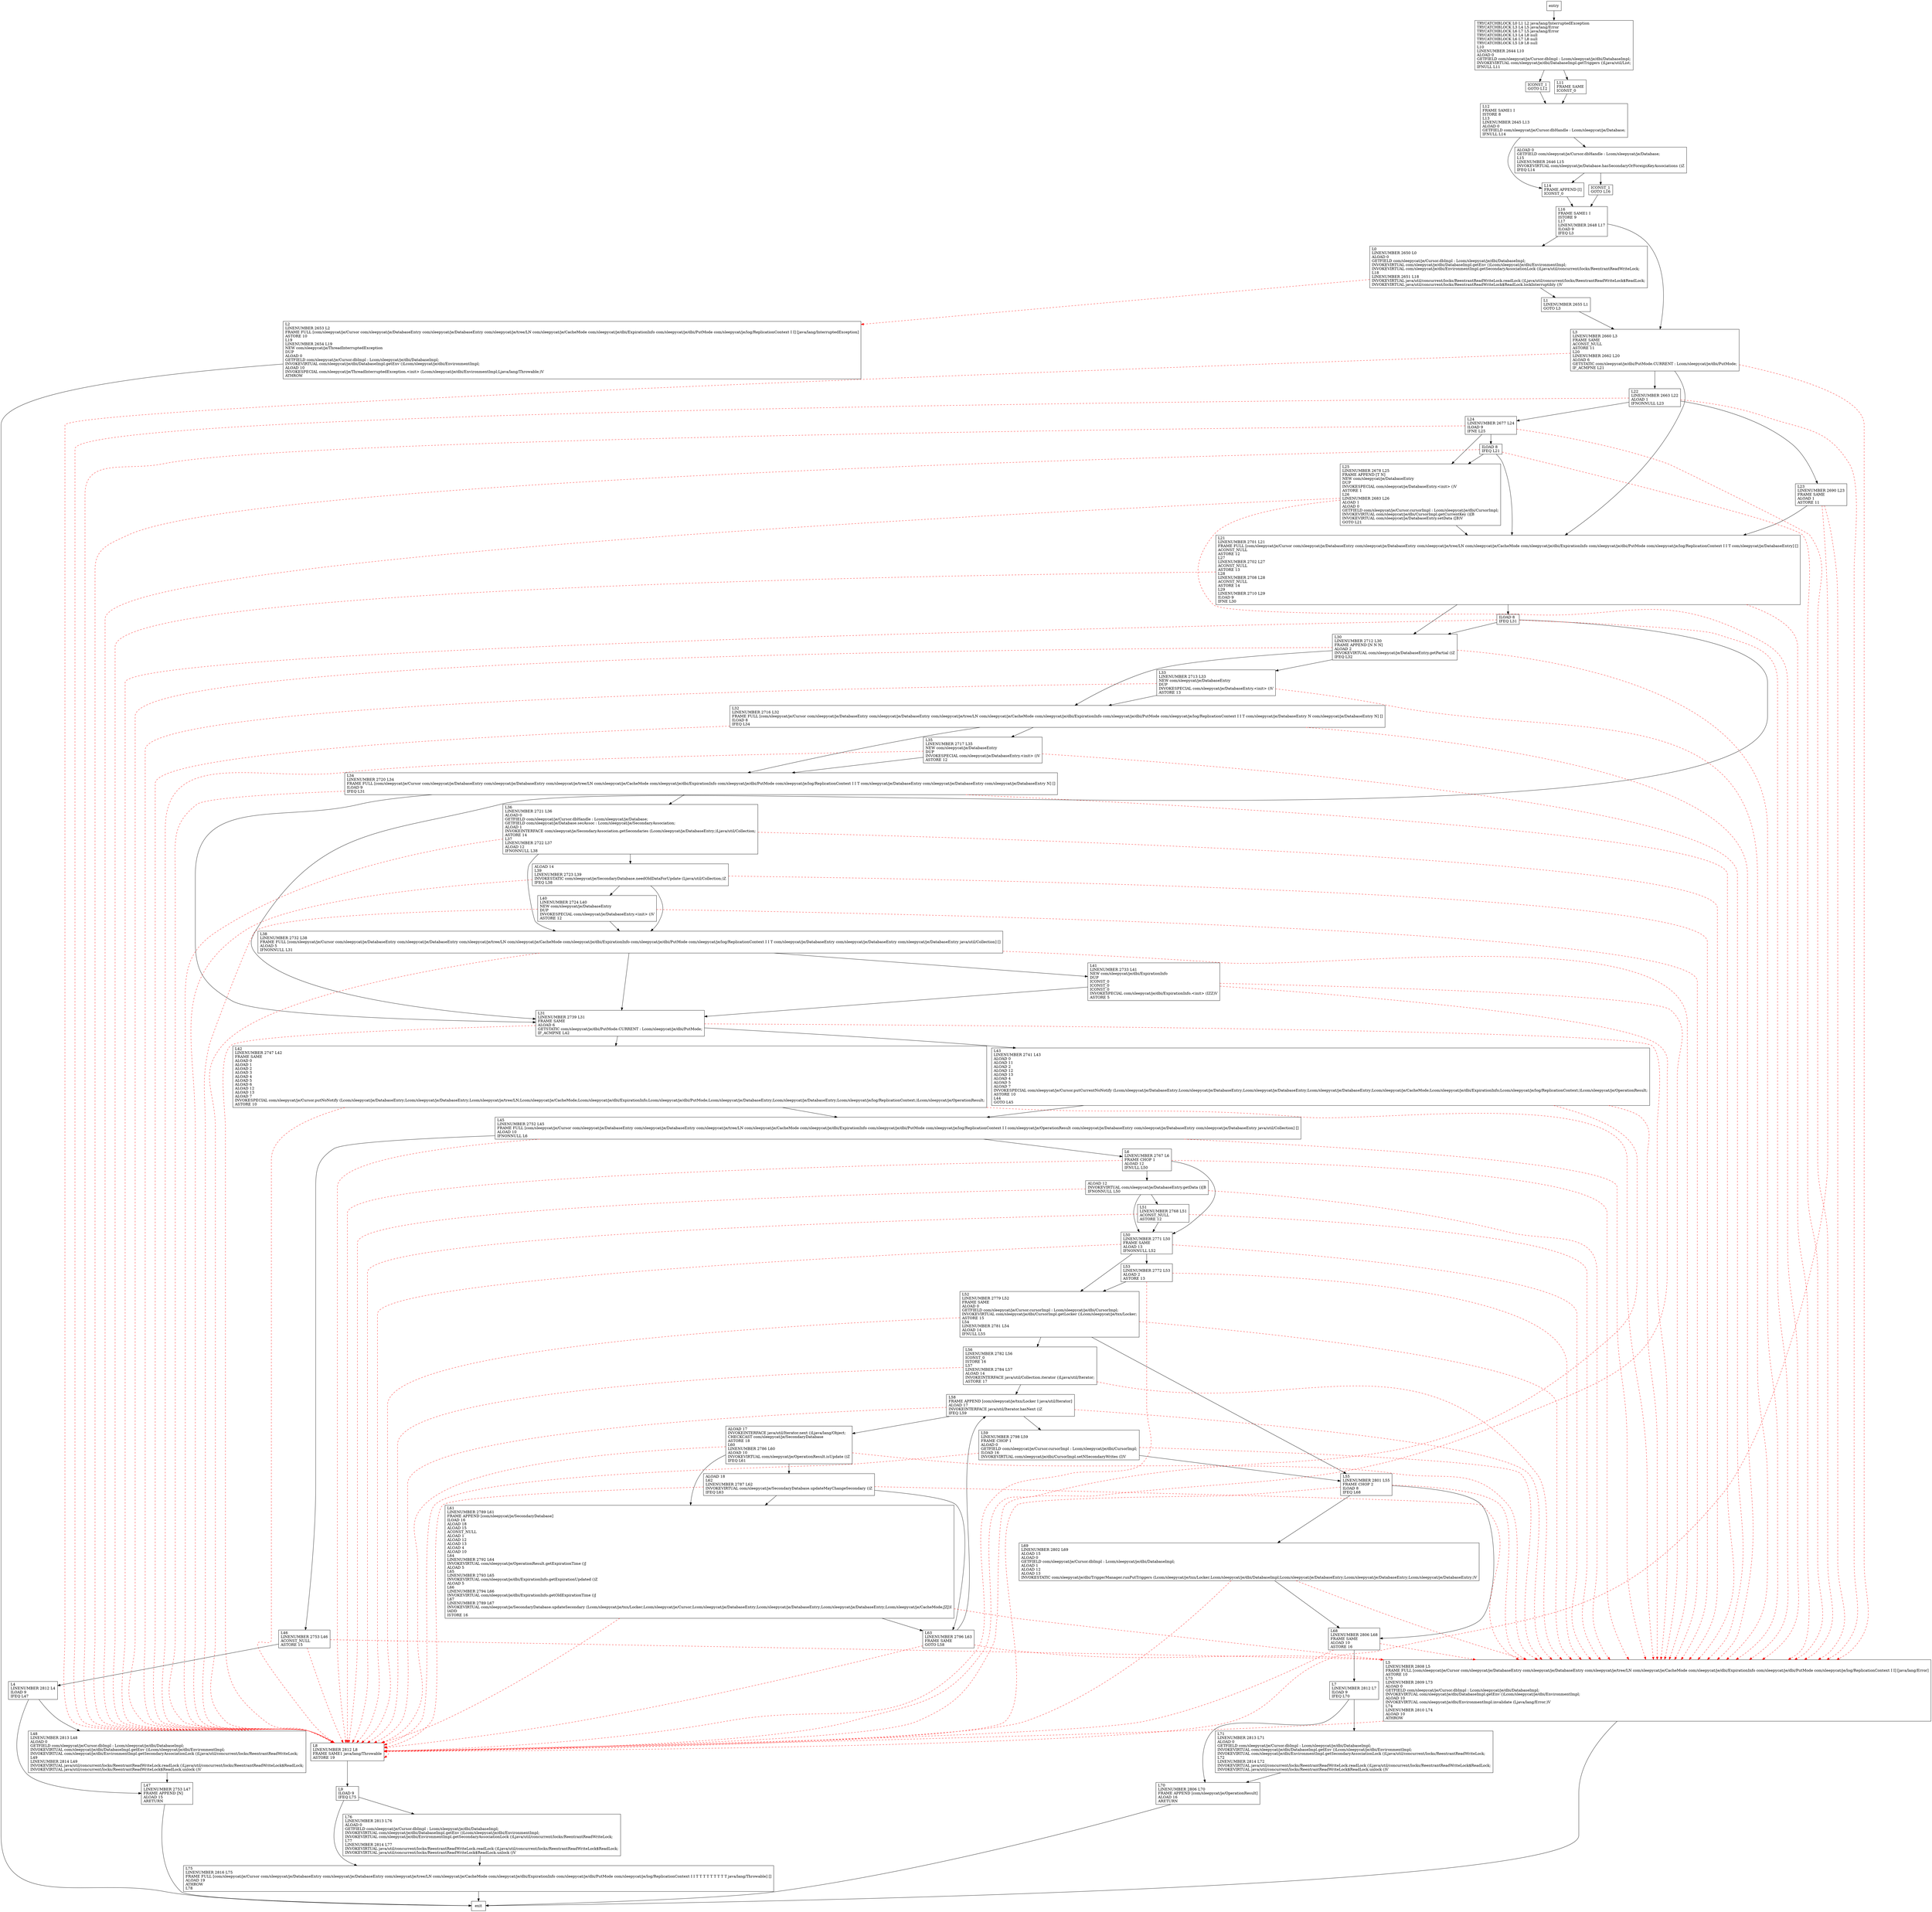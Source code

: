 digraph putNotify {
node [shape=record];
1267267469 [label="L75\lLINENUMBER 2816 L75\lFRAME FULL [com/sleepycat/je/Cursor com/sleepycat/je/DatabaseEntry com/sleepycat/je/DatabaseEntry com/sleepycat/je/tree/LN com/sleepycat/je/CacheMode com/sleepycat/je/dbi/ExpirationInfo com/sleepycat/je/dbi/PutMode com/sleepycat/je/log/ReplicationContext I I T T T T T T T T T java/lang/Throwable] []\lALOAD 19\lATHROW\lL78\l"];
495834474 [label="L47\lLINENUMBER 2753 L47\lFRAME APPEND [N]\lALOAD 15\lARETURN\l"];
1704029564 [label="L41\lLINENUMBER 2733 L41\lNEW com/sleepycat/je/dbi/ExpirationInfo\lDUP\lICONST_0\lICONST_0\lICONST_0\lINVOKESPECIAL com/sleepycat/je/dbi/ExpirationInfo.\<init\> (IZZ)V\lASTORE 5\l"];
1629438068 [label="L4\lLINENUMBER 2812 L4\lILOAD 9\lIFEQ L47\l"];
905723474 [label="L31\lLINENUMBER 2739 L31\lFRAME SAME\lALOAD 6\lGETSTATIC com/sleepycat/je/dbi/PutMode.CURRENT : Lcom/sleepycat/je/dbi/PutMode;\lIF_ACMPNE L42\l"];
2022926479 [label="L55\lLINENUMBER 2801 L55\lFRAME CHOP 2\lILOAD 8\lIFEQ L68\l"];
492438658 [label="L1\lLINENUMBER 2655 L1\lGOTO L3\l"];
1340752582 [label="L34\lLINENUMBER 2720 L34\lFRAME FULL [com/sleepycat/je/Cursor com/sleepycat/je/DatabaseEntry com/sleepycat/je/DatabaseEntry com/sleepycat/je/tree/LN com/sleepycat/je/CacheMode com/sleepycat/je/dbi/ExpirationInfo com/sleepycat/je/dbi/PutMode com/sleepycat/je/log/ReplicationContext I I T com/sleepycat/je/DatabaseEntry com/sleepycat/je/DatabaseEntry com/sleepycat/je/DatabaseEntry N] []\lILOAD 9\lIFEQ L31\l"];
127709585 [label="L63\lLINENUMBER 2796 L63\lFRAME SAME\lGOTO L58\l"];
1570429263 [label="L22\lLINENUMBER 2663 L22\lALOAD 1\lIFNONNULL L23\l"];
1343952158 [label="ALOAD 12\lINVOKEVIRTUAL com/sleepycat/je/DatabaseEntry.getData ()[B\lIFNONNULL L50\l"];
1276461325 [label="L42\lLINENUMBER 2747 L42\lFRAME SAME\lALOAD 0\lALOAD 1\lALOAD 2\lALOAD 3\lALOAD 4\lALOAD 5\lALOAD 6\lALOAD 12\lALOAD 13\lALOAD 7\lINVOKESPECIAL com/sleepycat/je/Cursor.putNoNotify (Lcom/sleepycat/je/DatabaseEntry;Lcom/sleepycat/je/DatabaseEntry;Lcom/sleepycat/je/tree/LN;Lcom/sleepycat/je/CacheMode;Lcom/sleepycat/je/dbi/ExpirationInfo;Lcom/sleepycat/je/dbi/PutMode;Lcom/sleepycat/je/DatabaseEntry;Lcom/sleepycat/je/DatabaseEntry;Lcom/sleepycat/je/log/ReplicationContext;)Lcom/sleepycat/je/OperationResult;\lASTORE 10\l"];
1418529537 [label="L40\lLINENUMBER 2724 L40\lNEW com/sleepycat/je/DatabaseEntry\lDUP\lINVOKESPECIAL com/sleepycat/je/DatabaseEntry.\<init\> ()V\lASTORE 12\l"];
374477864 [label="L25\lLINENUMBER 2678 L25\lFRAME APPEND [T N]\lNEW com/sleepycat/je/DatabaseEntry\lDUP\lINVOKESPECIAL com/sleepycat/je/DatabaseEntry.\<init\> ()V\lASTORE 1\lL26\lLINENUMBER 2683 L26\lALOAD 1\lALOAD 0\lGETFIELD com/sleepycat/je/Cursor.cursorImpl : Lcom/sleepycat/je/dbi/CursorImpl;\lINVOKEVIRTUAL com/sleepycat/je/dbi/CursorImpl.getCurrentKey ()[B\lINVOKEVIRTUAL com/sleepycat/je/DatabaseEntry.setData ([B)V\lGOTO L21\l"];
1490479038 [label="L76\lLINENUMBER 2813 L76\lALOAD 0\lGETFIELD com/sleepycat/je/Cursor.dbImpl : Lcom/sleepycat/je/dbi/DatabaseImpl;\lINVOKEVIRTUAL com/sleepycat/je/dbi/DatabaseImpl.getEnv ()Lcom/sleepycat/je/dbi/EnvironmentImpl;\lINVOKEVIRTUAL com/sleepycat/je/dbi/EnvironmentImpl.getSecondaryAssociationLock ()Ljava/util/concurrent/locks/ReentrantReadWriteLock;\lL77\lLINENUMBER 2814 L77\lINVOKEVIRTUAL java/util/concurrent/locks/ReentrantReadWriteLock.readLock ()Ljava/util/concurrent/locks/ReentrantReadWriteLock$ReadLock;\lINVOKEVIRTUAL java/util/concurrent/locks/ReentrantReadWriteLock$ReadLock.unlock ()V\l"];
1877681288 [label="L12\lFRAME SAME1 I\lISTORE 8\lL13\lLINENUMBER 2645 L13\lALOAD 0\lGETFIELD com/sleepycat/je/Cursor.dbHandle : Lcom/sleepycat/je/Database;\lIFNULL L14\l"];
2032097140 [label="L71\lLINENUMBER 2813 L71\lALOAD 0\lGETFIELD com/sleepycat/je/Cursor.dbImpl : Lcom/sleepycat/je/dbi/DatabaseImpl;\lINVOKEVIRTUAL com/sleepycat/je/dbi/DatabaseImpl.getEnv ()Lcom/sleepycat/je/dbi/EnvironmentImpl;\lINVOKEVIRTUAL com/sleepycat/je/dbi/EnvironmentImpl.getSecondaryAssociationLock ()Ljava/util/concurrent/locks/ReentrantReadWriteLock;\lL72\lLINENUMBER 2814 L72\lINVOKEVIRTUAL java/util/concurrent/locks/ReentrantReadWriteLock.readLock ()Ljava/util/concurrent/locks/ReentrantReadWriteLock$ReadLock;\lINVOKEVIRTUAL java/util/concurrent/locks/ReentrantReadWriteLock$ReadLock.unlock ()V\l"];
1893409401 [label="TRYCATCHBLOCK L0 L1 L2 java/lang/InterruptedException\lTRYCATCHBLOCK L3 L4 L5 java/lang/Error\lTRYCATCHBLOCK L6 L7 L5 java/lang/Error\lTRYCATCHBLOCK L3 L4 L8 null\lTRYCATCHBLOCK L6 L7 L8 null\lTRYCATCHBLOCK L5 L9 L8 null\lL10\lLINENUMBER 2644 L10\lALOAD 0\lGETFIELD com/sleepycat/je/Cursor.dbImpl : Lcom/sleepycat/je/dbi/DatabaseImpl;\lINVOKEVIRTUAL com/sleepycat/je/dbi/DatabaseImpl.getTriggers ()Ljava/util/List;\lIFNULL L11\l"];
749483713 [label="L5\lLINENUMBER 2808 L5\lFRAME FULL [com/sleepycat/je/Cursor com/sleepycat/je/DatabaseEntry com/sleepycat/je/DatabaseEntry com/sleepycat/je/tree/LN com/sleepycat/je/CacheMode com/sleepycat/je/dbi/ExpirationInfo com/sleepycat/je/dbi/PutMode com/sleepycat/je/log/ReplicationContext I I] [java/lang/Error]\lASTORE 10\lL73\lLINENUMBER 2809 L73\lALOAD 0\lGETFIELD com/sleepycat/je/Cursor.dbImpl : Lcom/sleepycat/je/dbi/DatabaseImpl;\lINVOKEVIRTUAL com/sleepycat/je/dbi/DatabaseImpl.getEnv ()Lcom/sleepycat/je/dbi/EnvironmentImpl;\lALOAD 10\lINVOKEVIRTUAL com/sleepycat/je/dbi/EnvironmentImpl.invalidate (Ljava/lang/Error;)V\lL74\lLINENUMBER 2810 L74\lALOAD 10\lATHROW\l"];
1638959471 [label="L43\lLINENUMBER 2741 L43\lALOAD 0\lALOAD 11\lALOAD 2\lALOAD 12\lALOAD 13\lALOAD 4\lALOAD 5\lALOAD 7\lINVOKESPECIAL com/sleepycat/je/Cursor.putCurrentNoNotify (Lcom/sleepycat/je/DatabaseEntry;Lcom/sleepycat/je/DatabaseEntry;Lcom/sleepycat/je/DatabaseEntry;Lcom/sleepycat/je/DatabaseEntry;Lcom/sleepycat/je/CacheMode;Lcom/sleepycat/je/dbi/ExpirationInfo;Lcom/sleepycat/je/log/ReplicationContext;)Lcom/sleepycat/je/OperationResult;\lASTORE 10\lL44\lGOTO L45\l"];
464580940 [label="L35\lLINENUMBER 2717 L35\lNEW com/sleepycat/je/DatabaseEntry\lDUP\lINVOKESPECIAL com/sleepycat/je/DatabaseEntry.\<init\> ()V\lASTORE 12\l"];
1439313388 [label="ALOAD 14\lL39\lLINENUMBER 2723 L39\lINVOKESTATIC com/sleepycat/je/SecondaryDatabase.needOldDataForUpdate (Ljava/util/Collection;)Z\lIFEQ L38\l"];
1291285616 [label="L23\lLINENUMBER 2690 L23\lFRAME SAME\lALOAD 1\lASTORE 11\l"];
63246601 [label="ALOAD 0\lGETFIELD com/sleepycat/je/Cursor.dbHandle : Lcom/sleepycat/je/Database;\lL15\lLINENUMBER 2646 L15\lINVOKEVIRTUAL com/sleepycat/je/Database.hasSecondaryOrForeignKeyAssociations ()Z\lIFEQ L14\l"];
968452861 [label="ICONST_1\lGOTO L12\l"];
1303048539 [label="L14\lFRAME APPEND [I]\lICONST_0\l"];
811608493 [label="L36\lLINENUMBER 2721 L36\lALOAD 0\lGETFIELD com/sleepycat/je/Cursor.dbHandle : Lcom/sleepycat/je/Database;\lGETFIELD com/sleepycat/je/Database.secAssoc : Lcom/sleepycat/je/SecondaryAssociation;\lALOAD 1\lINVOKEINTERFACE com/sleepycat/je/SecondaryAssociation.getSecondaries (Lcom/sleepycat/je/DatabaseEntry;)Ljava/util/Collection;\lASTORE 14\lL37\lLINENUMBER 2722 L37\lALOAD 12\lIFNONNULL L38\l"];
856264593 [label="L32\lLINENUMBER 2716 L32\lFRAME FULL [com/sleepycat/je/Cursor com/sleepycat/je/DatabaseEntry com/sleepycat/je/DatabaseEntry com/sleepycat/je/tree/LN com/sleepycat/je/CacheMode com/sleepycat/je/dbi/ExpirationInfo com/sleepycat/je/dbi/PutMode com/sleepycat/je/log/ReplicationContext I I T com/sleepycat/je/DatabaseEntry N com/sleepycat/je/DatabaseEntry N] []\lILOAD 8\lIFEQ L34\l"];
152119456 [label="L50\lLINENUMBER 2771 L50\lFRAME SAME\lALOAD 13\lIFNONNULL L52\l"];
614725555 [label="ALOAD 18\lL62\lLINENUMBER 2787 L62\lINVOKEVIRTUAL com/sleepycat/je/SecondaryDatabase.updateMayChangeSecondary ()Z\lIFEQ L63\l"];
1634838118 [label="ILOAD 8\lIFEQ L31\l"];
1240243336 [label="L38\lLINENUMBER 2732 L38\lFRAME FULL [com/sleepycat/je/Cursor com/sleepycat/je/DatabaseEntry com/sleepycat/je/DatabaseEntry com/sleepycat/je/tree/LN com/sleepycat/je/CacheMode com/sleepycat/je/dbi/ExpirationInfo com/sleepycat/je/dbi/PutMode com/sleepycat/je/log/ReplicationContext I I T com/sleepycat/je/DatabaseEntry com/sleepycat/je/DatabaseEntry com/sleepycat/je/DatabaseEntry java/util/Collection] []\lALOAD 5\lIFNONNULL L31\l"];
518580067 [label="L46\lLINENUMBER 2753 L46\lACONST_NULL\lASTORE 15\l"];
1960244673 [label="L69\lLINENUMBER 2802 L69\lALOAD 15\lALOAD 0\lGETFIELD com/sleepycat/je/Cursor.dbImpl : Lcom/sleepycat/je/dbi/DatabaseImpl;\lALOAD 1\lALOAD 12\lALOAD 13\lINVOKESTATIC com/sleepycat/je/dbi/TriggerManager.runPutTriggers (Lcom/sleepycat/je/txn/Locker;Lcom/sleepycat/je/dbi/DatabaseImpl;Lcom/sleepycat/je/DatabaseEntry;Lcom/sleepycat/je/DatabaseEntry;Lcom/sleepycat/je/DatabaseEntry;)V\l"];
1901690126 [label="ICONST_1\lGOTO L16\l"];
483419843 [label="L51\lLINENUMBER 2768 L51\lACONST_NULL\lASTORE 12\l"];
1743449295 [label="L56\lLINENUMBER 2782 L56\lICONST_0\lISTORE 16\lL57\lLINENUMBER 2784 L57\lALOAD 14\lINVOKEINTERFACE java/util/Collection.iterator ()Ljava/util/Iterator;\lASTORE 17\l"];
1201723593 [label="L16\lFRAME SAME1 I\lISTORE 9\lL17\lLINENUMBER 2648 L17\lILOAD 9\lIFEQ L3\l"];
1459065190 [label="L2\lLINENUMBER 2653 L2\lFRAME FULL [com/sleepycat/je/Cursor com/sleepycat/je/DatabaseEntry com/sleepycat/je/DatabaseEntry com/sleepycat/je/tree/LN com/sleepycat/je/CacheMode com/sleepycat/je/dbi/ExpirationInfo com/sleepycat/je/dbi/PutMode com/sleepycat/je/log/ReplicationContext I I] [java/lang/InterruptedException]\lASTORE 10\lL19\lLINENUMBER 2654 L19\lNEW com/sleepycat/je/ThreadInterruptedException\lDUP\lALOAD 0\lGETFIELD com/sleepycat/je/Cursor.dbImpl : Lcom/sleepycat/je/dbi/DatabaseImpl;\lINVOKEVIRTUAL com/sleepycat/je/dbi/DatabaseImpl.getEnv ()Lcom/sleepycat/je/dbi/EnvironmentImpl;\lALOAD 10\lINVOKESPECIAL com/sleepycat/je/ThreadInterruptedException.\<init\> (Lcom/sleepycat/je/dbi/EnvironmentImpl;Ljava/lang/Throwable;)V\lATHROW\l"];
396895647 [label="L8\lLINENUMBER 2812 L8\lFRAME SAME1 java/lang/Throwable\lASTORE 19\l"];
1871038134 [label="L52\lLINENUMBER 2779 L52\lFRAME SAME\lALOAD 0\lGETFIELD com/sleepycat/je/Cursor.cursorImpl : Lcom/sleepycat/je/dbi/CursorImpl;\lINVOKEVIRTUAL com/sleepycat/je/dbi/CursorImpl.getLocker ()Lcom/sleepycat/je/txn/Locker;\lASTORE 15\lL54\lLINENUMBER 2781 L54\lALOAD 14\lIFNULL L55\l"];
1808993630 [label="ALOAD 17\lINVOKEINTERFACE java/util/Iterator.next ()Ljava/lang/Object;\lCHECKCAST com/sleepycat/je/SecondaryDatabase\lASTORE 18\lL60\lLINENUMBER 2786 L60\lALOAD 10\lINVOKEVIRTUAL com/sleepycat/je/OperationResult.isUpdate ()Z\lIFEQ L61\l"];
962765149 [label="L58\lFRAME APPEND [com/sleepycat/je/txn/Locker I java/util/Iterator]\lALOAD 17\lINVOKEINTERFACE java/util/Iterator.hasNext ()Z\lIFEQ L59\l"];
1996277420 [label="L21\lLINENUMBER 2701 L21\lFRAME FULL [com/sleepycat/je/Cursor com/sleepycat/je/DatabaseEntry com/sleepycat/je/DatabaseEntry com/sleepycat/je/tree/LN com/sleepycat/je/CacheMode com/sleepycat/je/dbi/ExpirationInfo com/sleepycat/je/dbi/PutMode com/sleepycat/je/log/ReplicationContext I I T com/sleepycat/je/DatabaseEntry] []\lACONST_NULL\lASTORE 12\lL27\lLINENUMBER 2702 L27\lACONST_NULL\lASTORE 13\lL28\lLINENUMBER 2708 L28\lACONST_NULL\lASTORE 14\lL29\lLINENUMBER 2710 L29\lILOAD 9\lIFNE L30\l"];
1542393464 [label="L59\lLINENUMBER 2798 L59\lFRAME CHOP 1\lALOAD 0\lGETFIELD com/sleepycat/je/Cursor.cursorImpl : Lcom/sleepycat/je/dbi/CursorImpl;\lILOAD 16\lINVOKEVIRTUAL com/sleepycat/je/dbi/CursorImpl.setNSecondaryWrites (I)V\l"];
1119497983 [label="L68\lLINENUMBER 2806 L68\lFRAME SAME\lALOAD 10\lASTORE 16\l"];
2071395872 [label="L48\lLINENUMBER 2813 L48\lALOAD 0\lGETFIELD com/sleepycat/je/Cursor.dbImpl : Lcom/sleepycat/je/dbi/DatabaseImpl;\lINVOKEVIRTUAL com/sleepycat/je/dbi/DatabaseImpl.getEnv ()Lcom/sleepycat/je/dbi/EnvironmentImpl;\lINVOKEVIRTUAL com/sleepycat/je/dbi/EnvironmentImpl.getSecondaryAssociationLock ()Ljava/util/concurrent/locks/ReentrantReadWriteLock;\lL49\lLINENUMBER 2814 L49\lINVOKEVIRTUAL java/util/concurrent/locks/ReentrantReadWriteLock.readLock ()Ljava/util/concurrent/locks/ReentrantReadWriteLock$ReadLock;\lINVOKEVIRTUAL java/util/concurrent/locks/ReentrantReadWriteLock$ReadLock.unlock ()V\l"];
212846750 [label="L7\lLINENUMBER 2812 L7\lILOAD 9\lIFEQ L70\l"];
1268822063 [label="L11\lFRAME SAME\lICONST_0\l"];
1752536284 [label="L30\lLINENUMBER 2712 L30\lFRAME APPEND [N N N]\lALOAD 2\lINVOKEVIRTUAL com/sleepycat/je/DatabaseEntry.getPartial ()Z\lIFEQ L32\l"];
1990005084 [label="L0\lLINENUMBER 2650 L0\lALOAD 0\lGETFIELD com/sleepycat/je/Cursor.dbImpl : Lcom/sleepycat/je/dbi/DatabaseImpl;\lINVOKEVIRTUAL com/sleepycat/je/dbi/DatabaseImpl.getEnv ()Lcom/sleepycat/je/dbi/EnvironmentImpl;\lINVOKEVIRTUAL com/sleepycat/je/dbi/EnvironmentImpl.getSecondaryAssociationLock ()Ljava/util/concurrent/locks/ReentrantReadWriteLock;\lL18\lLINENUMBER 2651 L18\lINVOKEVIRTUAL java/util/concurrent/locks/ReentrantReadWriteLock.readLock ()Ljava/util/concurrent/locks/ReentrantReadWriteLock$ReadLock;\lINVOKEVIRTUAL java/util/concurrent/locks/ReentrantReadWriteLock$ReadLock.lockInterruptibly ()V\l"];
1876015054 [label="L53\lLINENUMBER 2772 L53\lALOAD 2\lASTORE 13\l"];
101415907 [label="ILOAD 8\lIFEQ L21\l"];
2140580139 [label="L3\lLINENUMBER 2660 L3\lFRAME SAME\lACONST_NULL\lASTORE 11\lL20\lLINENUMBER 2662 L20\lALOAD 6\lGETSTATIC com/sleepycat/je/dbi/PutMode.CURRENT : Lcom/sleepycat/je/dbi/PutMode;\lIF_ACMPNE L21\l"];
1596411136 [label="L33\lLINENUMBER 2713 L33\lNEW com/sleepycat/je/DatabaseEntry\lDUP\lINVOKESPECIAL com/sleepycat/je/DatabaseEntry.\<init\> ()V\lASTORE 13\l"];
231775159 [label="L24\lLINENUMBER 2677 L24\lILOAD 9\lIFNE L25\l"];
1895603853 [label="L45\lLINENUMBER 2752 L45\lFRAME FULL [com/sleepycat/je/Cursor com/sleepycat/je/DatabaseEntry com/sleepycat/je/DatabaseEntry com/sleepycat/je/tree/LN com/sleepycat/je/CacheMode com/sleepycat/je/dbi/ExpirationInfo com/sleepycat/je/dbi/PutMode com/sleepycat/je/log/ReplicationContext I I com/sleepycat/je/OperationResult com/sleepycat/je/DatabaseEntry com/sleepycat/je/DatabaseEntry com/sleepycat/je/DatabaseEntry java/util/Collection] []\lALOAD 10\lIFNONNULL L6\l"];
1186655891 [label="L6\lLINENUMBER 2767 L6\lFRAME CHOP 1\lALOAD 12\lIFNULL L50\l"];
149407675 [label="L61\lLINENUMBER 2789 L61\lFRAME APPEND [com/sleepycat/je/SecondaryDatabase]\lILOAD 16\lALOAD 18\lALOAD 15\lACONST_NULL\lALOAD 1\lALOAD 12\lALOAD 13\lALOAD 4\lALOAD 10\lL64\lLINENUMBER 2792 L64\lINVOKEVIRTUAL com/sleepycat/je/OperationResult.getExpirationTime ()J\lALOAD 5\lL65\lLINENUMBER 2793 L65\lINVOKEVIRTUAL com/sleepycat/je/dbi/ExpirationInfo.getExpirationUpdated ()Z\lALOAD 5\lL66\lLINENUMBER 2794 L66\lINVOKEVIRTUAL com/sleepycat/je/dbi/ExpirationInfo.getOldExpirationTime ()J\lL67\lLINENUMBER 2789 L67\lINVOKEVIRTUAL com/sleepycat/je/SecondaryDatabase.updateSecondary (Lcom/sleepycat/je/txn/Locker;Lcom/sleepycat/je/Cursor;Lcom/sleepycat/je/DatabaseEntry;Lcom/sleepycat/je/DatabaseEntry;Lcom/sleepycat/je/DatabaseEntry;Lcom/sleepycat/je/CacheMode;JZJ)I\lIADD\lISTORE 16\l"];
468541951 [label="L70\lLINENUMBER 2806 L70\lFRAME APPEND [com/sleepycat/je/OperationResult]\lALOAD 16\lARETURN\l"];
1526666133 [label="L9\lILOAD 9\lIFEQ L75\l"];
entry;
exit;
1267267469 -> exit
495834474 -> exit
1704029564 -> 396895647 [style=dashed, color=red]
1704029564 -> 905723474
1704029564 -> 749483713 [style=dashed, color=red]
1629438068 -> 495834474
1629438068 -> 2071395872
905723474 -> 396895647 [style=dashed, color=red]
905723474 -> 1638959471
905723474 -> 749483713 [style=dashed, color=red]
905723474 -> 1276461325
2022926479 -> 396895647 [style=dashed, color=red]
2022926479 -> 1119497983
2022926479 -> 749483713 [style=dashed, color=red]
2022926479 -> 1960244673
492438658 -> 2140580139
1340752582 -> 396895647 [style=dashed, color=red]
1340752582 -> 905723474
1340752582 -> 749483713 [style=dashed, color=red]
1340752582 -> 811608493
127709585 -> 396895647 [style=dashed, color=red]
127709585 -> 962765149
127709585 -> 749483713 [style=dashed, color=red]
1570429263 -> 1291285616
1570429263 -> 396895647 [style=dashed, color=red]
1570429263 -> 231775159
1570429263 -> 749483713 [style=dashed, color=red]
1343952158 -> 152119456
1343952158 -> 396895647 [style=dashed, color=red]
1343952158 -> 483419843
1343952158 -> 749483713 [style=dashed, color=red]
1276461325 -> 396895647 [style=dashed, color=red]
1276461325 -> 1895603853
1276461325 -> 749483713 [style=dashed, color=red]
1418529537 -> 396895647 [style=dashed, color=red]
1418529537 -> 1240243336
1418529537 -> 749483713 [style=dashed, color=red]
374477864 -> 396895647 [style=dashed, color=red]
374477864 -> 1996277420
374477864 -> 749483713 [style=dashed, color=red]
1490479038 -> 1267267469
1877681288 -> 63246601
1877681288 -> 1303048539
2032097140 -> 468541951
1893409401 -> 1268822063
1893409401 -> 968452861
749483713 -> exit
749483713 -> 396895647 [style=dashed, color=red]
1638959471 -> 396895647 [style=dashed, color=red]
1638959471 -> 1895603853
1638959471 -> 749483713 [style=dashed, color=red]
464580940 -> 396895647 [style=dashed, color=red]
464580940 -> 749483713 [style=dashed, color=red]
464580940 -> 1340752582
1439313388 -> 1418529537
1439313388 -> 396895647 [style=dashed, color=red]
1439313388 -> 1240243336
1439313388 -> 749483713 [style=dashed, color=red]
1291285616 -> 396895647 [style=dashed, color=red]
1291285616 -> 1996277420
1291285616 -> 749483713 [style=dashed, color=red]
63246601 -> 1901690126
63246601 -> 1303048539
968452861 -> 1877681288
1303048539 -> 1201723593
811608493 -> 1439313388
811608493 -> 396895647 [style=dashed, color=red]
811608493 -> 1240243336
811608493 -> 749483713 [style=dashed, color=red]
entry -> 1893409401
856264593 -> 396895647 [style=dashed, color=red]
856264593 -> 749483713 [style=dashed, color=red]
856264593 -> 464580940
856264593 -> 1340752582
152119456 -> 1871038134
152119456 -> 396895647 [style=dashed, color=red]
152119456 -> 749483713 [style=dashed, color=red]
152119456 -> 1876015054
614725555 -> 396895647 [style=dashed, color=red]
614725555 -> 749483713 [style=dashed, color=red]
614725555 -> 149407675
614725555 -> 127709585
1634838118 -> 396895647 [style=dashed, color=red]
1634838118 -> 905723474
1634838118 -> 1752536284
1634838118 -> 749483713 [style=dashed, color=red]
1240243336 -> 1704029564
1240243336 -> 396895647 [style=dashed, color=red]
1240243336 -> 905723474
1240243336 -> 749483713 [style=dashed, color=red]
518580067 -> 396895647 [style=dashed, color=red]
518580067 -> 1629438068
518580067 -> 749483713 [style=dashed, color=red]
1960244673 -> 396895647 [style=dashed, color=red]
1960244673 -> 1119497983
1960244673 -> 749483713 [style=dashed, color=red]
1901690126 -> 1201723593
483419843 -> 152119456
483419843 -> 396895647 [style=dashed, color=red]
483419843 -> 749483713 [style=dashed, color=red]
1743449295 -> 396895647 [style=dashed, color=red]
1743449295 -> 962765149
1743449295 -> 749483713 [style=dashed, color=red]
1201723593 -> 2140580139
1201723593 -> 1990005084
1459065190 -> exit
396895647 -> 396895647 [style=dashed, color=red]
396895647 -> 1526666133
1871038134 -> 396895647 [style=dashed, color=red]
1871038134 -> 1743449295
1871038134 -> 2022926479
1871038134 -> 749483713 [style=dashed, color=red]
1808993630 -> 396895647 [style=dashed, color=red]
1808993630 -> 614725555
1808993630 -> 749483713 [style=dashed, color=red]
1808993630 -> 149407675
962765149 -> 1808993630
962765149 -> 396895647 [style=dashed, color=red]
962765149 -> 1542393464
962765149 -> 749483713 [style=dashed, color=red]
1996277420 -> 396895647 [style=dashed, color=red]
1996277420 -> 1634838118
1996277420 -> 1752536284
1996277420 -> 749483713 [style=dashed, color=red]
1542393464 -> 396895647 [style=dashed, color=red]
1542393464 -> 2022926479
1542393464 -> 749483713 [style=dashed, color=red]
1119497983 -> 396895647 [style=dashed, color=red]
1119497983 -> 749483713 [style=dashed, color=red]
1119497983 -> 212846750
2071395872 -> 495834474
212846750 -> 2032097140
212846750 -> 468541951
1268822063 -> 1877681288
1752536284 -> 856264593
1752536284 -> 1596411136
1752536284 -> 396895647 [style=dashed, color=red]
1752536284 -> 749483713 [style=dashed, color=red]
1990005084 -> 1459065190 [style=dashed, color=red]
1990005084 -> 492438658
1876015054 -> 1871038134
1876015054 -> 396895647 [style=dashed, color=red]
1876015054 -> 749483713 [style=dashed, color=red]
101415907 -> 374477864
101415907 -> 396895647 [style=dashed, color=red]
101415907 -> 1996277420
101415907 -> 749483713 [style=dashed, color=red]
2140580139 -> 396895647 [style=dashed, color=red]
2140580139 -> 1996277420
2140580139 -> 749483713 [style=dashed, color=red]
2140580139 -> 1570429263
1596411136 -> 856264593
1596411136 -> 396895647 [style=dashed, color=red]
1596411136 -> 749483713 [style=dashed, color=red]
231775159 -> 101415907
231775159 -> 374477864
231775159 -> 396895647 [style=dashed, color=red]
231775159 -> 749483713 [style=dashed, color=red]
1895603853 -> 396895647 [style=dashed, color=red]
1895603853 -> 1186655891
1895603853 -> 749483713 [style=dashed, color=red]
1895603853 -> 518580067
1186655891 -> 152119456
1186655891 -> 396895647 [style=dashed, color=red]
1186655891 -> 749483713 [style=dashed, color=red]
1186655891 -> 1343952158
149407675 -> 396895647 [style=dashed, color=red]
149407675 -> 749483713 [style=dashed, color=red]
149407675 -> 127709585
468541951 -> exit
1526666133 -> 1267267469
1526666133 -> 1490479038
}
